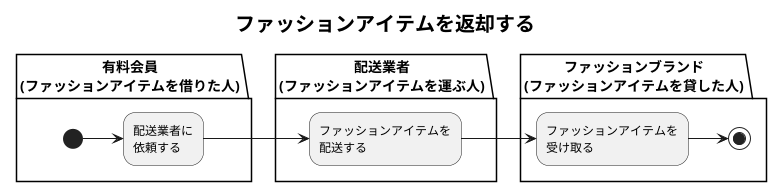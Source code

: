 @startuml
left to right direction
title <b><size:20>ファッションアイテムを返却する

partition 有料会員\n(ファッションアイテムを借りた人) Yellow {
 (*) --> "配送業者に\n依頼する"
}

partition 配送業者\n(ファッションアイテムを運ぶ人) YellowGreen {
 "配送業者に\n依頼する" -->  "ファッションアイテムを\n配送する"
}

partition ファッションブランド\n(ファッションアイテムを貸した人) PowderBlue {
  "ファッションアイテムを\n配送する" --> "ファッションアイテムを\n受け取る"
  "ファッションアイテムを\n受け取る" --> (*)
}

@enduml
